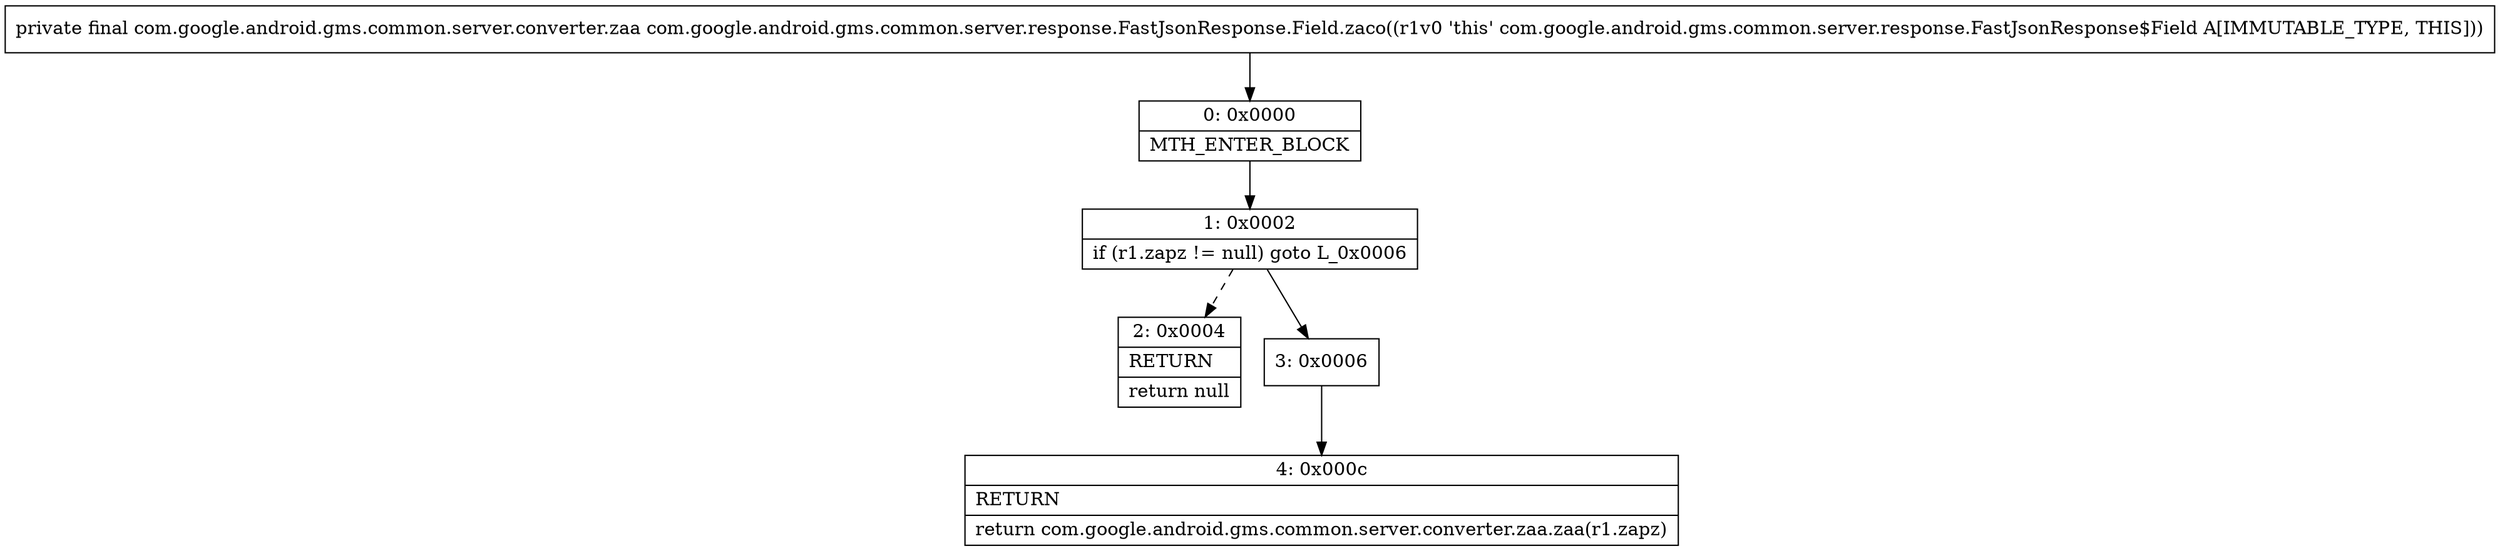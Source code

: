 digraph "CFG forcom.google.android.gms.common.server.response.FastJsonResponse.Field.zaco()Lcom\/google\/android\/gms\/common\/server\/converter\/zaa;" {
Node_0 [shape=record,label="{0\:\ 0x0000|MTH_ENTER_BLOCK\l}"];
Node_1 [shape=record,label="{1\:\ 0x0002|if (r1.zapz != null) goto L_0x0006\l}"];
Node_2 [shape=record,label="{2\:\ 0x0004|RETURN\l|return null\l}"];
Node_3 [shape=record,label="{3\:\ 0x0006}"];
Node_4 [shape=record,label="{4\:\ 0x000c|RETURN\l|return com.google.android.gms.common.server.converter.zaa.zaa(r1.zapz)\l}"];
MethodNode[shape=record,label="{private final com.google.android.gms.common.server.converter.zaa com.google.android.gms.common.server.response.FastJsonResponse.Field.zaco((r1v0 'this' com.google.android.gms.common.server.response.FastJsonResponse$Field A[IMMUTABLE_TYPE, THIS])) }"];
MethodNode -> Node_0;
Node_0 -> Node_1;
Node_1 -> Node_2[style=dashed];
Node_1 -> Node_3;
Node_3 -> Node_4;
}

